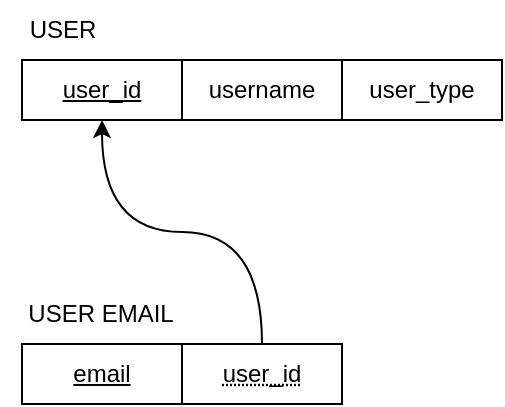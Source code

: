 <mxfile version="24.2.3" type="github">
  <diagram name="Page-1" id="2q1C1uKWbJOoHwZ1PiuB">
    <mxGraphModel dx="485" dy="526" grid="1" gridSize="10" guides="1" tooltips="1" connect="1" arrows="1" fold="1" page="1" pageScale="1" pageWidth="2336" pageHeight="1654" math="0" shadow="0">
      <root>
        <mxCell id="0" />
        <mxCell id="1" parent="0" />
        <mxCell id="OzQULG-dRKaMRiAVHQlx-1" value="&lt;u&gt;user_id&lt;/u&gt;" style="rounded=0;whiteSpace=wrap;html=1;" vertex="1" parent="1">
          <mxGeometry x="160" y="88" width="80" height="30" as="geometry" />
        </mxCell>
        <mxCell id="OzQULG-dRKaMRiAVHQlx-2" value="USER" style="text;html=1;align=center;verticalAlign=middle;resizable=0;points=[];autosize=1;strokeColor=none;fillColor=none;" vertex="1" parent="1">
          <mxGeometry x="150" y="58" width="60" height="30" as="geometry" />
        </mxCell>
        <mxCell id="OzQULG-dRKaMRiAVHQlx-3" value="username" style="rounded=0;whiteSpace=wrap;html=1;" vertex="1" parent="1">
          <mxGeometry x="240" y="88" width="80" height="30" as="geometry" />
        </mxCell>
        <mxCell id="OzQULG-dRKaMRiAVHQlx-4" value="user_type" style="rounded=0;whiteSpace=wrap;html=1;" vertex="1" parent="1">
          <mxGeometry x="320" y="88" width="80" height="30" as="geometry" />
        </mxCell>
        <mxCell id="OzQULG-dRKaMRiAVHQlx-5" value="&lt;u&gt;email&lt;/u&gt;" style="rounded=0;whiteSpace=wrap;html=1;" vertex="1" parent="1">
          <mxGeometry x="160" y="230" width="80" height="30" as="geometry" />
        </mxCell>
        <mxCell id="OzQULG-dRKaMRiAVHQlx-6" value="USER EMAIL" style="text;html=1;align=center;verticalAlign=middle;resizable=0;points=[];autosize=1;strokeColor=none;fillColor=none;" vertex="1" parent="1">
          <mxGeometry x="149" y="200" width="100" height="30" as="geometry" />
        </mxCell>
        <mxCell id="OzQULG-dRKaMRiAVHQlx-8" style="edgeStyle=orthogonalEdgeStyle;rounded=0;orthogonalLoop=1;jettySize=auto;html=1;entryX=0.5;entryY=1;entryDx=0;entryDy=0;curved=1;" edge="1" parent="1" source="OzQULG-dRKaMRiAVHQlx-7" target="OzQULG-dRKaMRiAVHQlx-1">
          <mxGeometry relative="1" as="geometry" />
        </mxCell>
        <mxCell id="OzQULG-dRKaMRiAVHQlx-7" value="&lt;u style=&quot;text-decoration: dotted underline&quot;&gt;user_id&lt;/u&gt;" style="rounded=0;whiteSpace=wrap;html=1;" vertex="1" parent="1">
          <mxGeometry x="240" y="230" width="80" height="30" as="geometry" />
        </mxCell>
      </root>
    </mxGraphModel>
  </diagram>
</mxfile>
